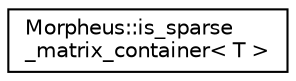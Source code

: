 digraph "Graphical Class Hierarchy"
{
 // LATEX_PDF_SIZE
  edge [fontname="Helvetica",fontsize="10",labelfontname="Helvetica",labelfontsize="10"];
  node [fontname="Helvetica",fontsize="10",shape=record];
  rankdir="LR";
  Node0 [label="Morpheus::is_sparse\l_matrix_container\< T \>",height=0.2,width=0.4,color="black", fillcolor="white", style="filled",URL="$classMorpheus_1_1is__sparse__matrix__container.html",tooltip="A valid Sparse Matrix container is the one that has a valid Sparse Matrix tag i.e satisfies the has_s..."];
}
